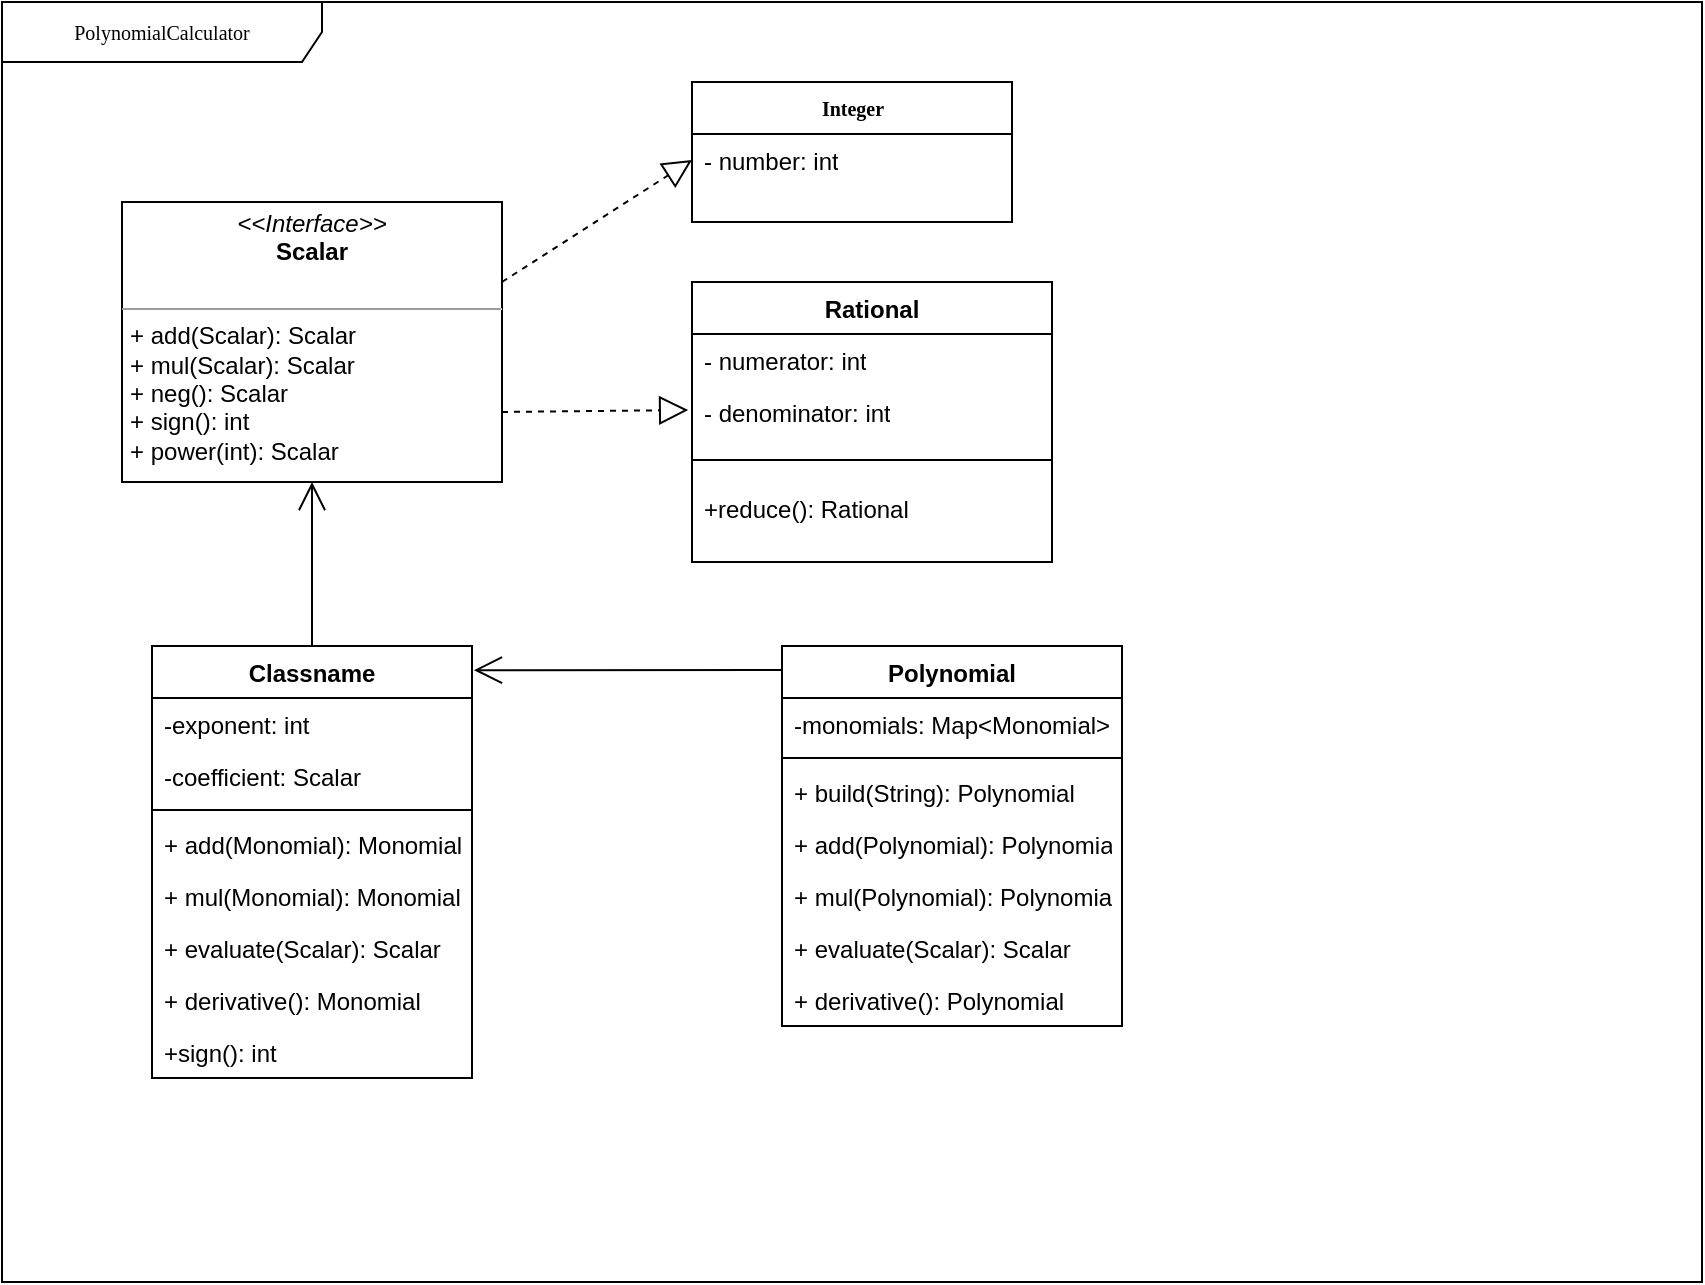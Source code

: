 <mxfile version="17.4.6" type="github">
  <diagram name="Page-1" id="c4acf3e9-155e-7222-9cf6-157b1a14988f">
    <mxGraphModel dx="1422" dy="762" grid="1" gridSize="10" guides="1" tooltips="1" connect="1" arrows="1" fold="1" page="1" pageScale="1" pageWidth="850" pageHeight="1100" background="none" math="0" shadow="0">
      <root>
        <mxCell id="0" />
        <mxCell id="1" parent="0" />
        <mxCell id="17acba5748e5396b-1" value="PolynomialCalculator" style="shape=umlFrame;whiteSpace=wrap;html=1;rounded=0;shadow=0;comic=0;labelBackgroundColor=none;strokeWidth=1;fontFamily=Verdana;fontSize=10;align=center;width=160;height=30;" parent="1" vertex="1">
          <mxGeometry width="850" height="640" as="geometry" />
        </mxCell>
        <mxCell id="17acba5748e5396b-20" value="&lt;b&gt;Integer&lt;/b&gt;" style="swimlane;html=1;fontStyle=0;childLayout=stackLayout;horizontal=1;startSize=26;fillColor=none;horizontalStack=0;resizeParent=1;resizeLast=0;collapsible=1;marginBottom=0;swimlaneFillColor=#ffffff;rounded=0;shadow=0;comic=0;labelBackgroundColor=none;strokeWidth=1;fontFamily=Verdana;fontSize=10;align=center;" parent="1" vertex="1">
          <mxGeometry x="345" y="40" width="160" height="70" as="geometry" />
        </mxCell>
        <mxCell id="17acba5748e5396b-21" value="- number: int" style="text;html=1;strokeColor=none;fillColor=none;align=left;verticalAlign=top;spacingLeft=4;spacingRight=4;whiteSpace=wrap;overflow=hidden;rotatable=0;points=[[0,0.5],[1,0.5]];portConstraint=eastwest;" parent="17acba5748e5396b-20" vertex="1">
          <mxGeometry y="26" width="160" height="26" as="geometry" />
        </mxCell>
        <mxCell id="5d2195bd80daf111-18" value="&lt;p style=&quot;margin: 0px ; margin-top: 4px ; text-align: center&quot;&gt;&lt;i&gt;&amp;lt;&amp;lt;Interface&amp;gt;&amp;gt;&lt;/i&gt;&lt;br&gt;&lt;b&gt;Scalar&lt;/b&gt;&lt;/p&gt;&lt;p style=&quot;margin: 0px ; margin-left: 4px&quot;&gt;&lt;br&gt;&lt;/p&gt;&lt;hr size=&quot;1&quot;&gt;&lt;p style=&quot;margin: 0px ; margin-left: 4px&quot;&gt;+ add(Scalar): Scalar&lt;br&gt;+ mul(Scalar): Scalar&lt;br&gt;&lt;/p&gt;&lt;p style=&quot;margin: 0px ; margin-left: 4px&quot;&gt;+ neg(): Scalar&lt;br&gt;&lt;/p&gt;&lt;p style=&quot;margin: 0px ; margin-left: 4px&quot;&gt;+ sign(): int&lt;br&gt;&lt;/p&gt;&lt;p style=&quot;margin: 0px ; margin-left: 4px&quot;&gt;+ power(int): Scalar&lt;br&gt;&lt;/p&gt;" style="verticalAlign=top;align=left;overflow=fill;fontSize=12;fontFamily=Helvetica;html=1;rounded=0;shadow=0;comic=0;labelBackgroundColor=none;strokeWidth=1" parent="1" vertex="1">
          <mxGeometry x="60" y="100" width="190" height="140" as="geometry" />
        </mxCell>
        <mxCell id="l4xzvSQvJvRv7A4L28Zz-1" value="" style="endArrow=block;dashed=1;endFill=0;endSize=12;html=1;rounded=0;entryX=0;entryY=0.5;entryDx=0;entryDy=0;" edge="1" parent="1" target="17acba5748e5396b-21">
          <mxGeometry width="160" relative="1" as="geometry">
            <mxPoint x="250" y="140" as="sourcePoint" />
            <mxPoint x="410" y="140" as="targetPoint" />
            <Array as="points" />
          </mxGeometry>
        </mxCell>
        <mxCell id="l4xzvSQvJvRv7A4L28Zz-2" value="" style="endArrow=block;dashed=1;endFill=0;endSize=12;html=1;rounded=0;entryX=-0.012;entryY=-0.077;entryDx=0;entryDy=0;entryPerimeter=0;exitX=1;exitY=0.75;exitDx=0;exitDy=0;" edge="1" parent="1" source="5d2195bd80daf111-18">
          <mxGeometry width="160" relative="1" as="geometry">
            <mxPoint x="260" y="150" as="sourcePoint" />
            <mxPoint x="343.08" y="203.998" as="targetPoint" />
            <Array as="points" />
          </mxGeometry>
        </mxCell>
        <mxCell id="l4xzvSQvJvRv7A4L28Zz-4" value="Rational" style="swimlane;fontStyle=1;align=center;verticalAlign=top;childLayout=stackLayout;horizontal=1;startSize=26;horizontalStack=0;resizeParent=1;resizeParentMax=0;resizeLast=0;collapsible=1;marginBottom=0;" vertex="1" parent="1">
          <mxGeometry x="345" y="140" width="180" height="140" as="geometry">
            <mxRectangle x="520" y="190" width="80" height="26" as="alternateBounds" />
          </mxGeometry>
        </mxCell>
        <mxCell id="l4xzvSQvJvRv7A4L28Zz-8" value="- numerator: int" style="text;html=1;strokeColor=none;fillColor=none;align=left;verticalAlign=top;spacingLeft=4;spacingRight=4;whiteSpace=wrap;overflow=hidden;rotatable=0;points=[[0,0.5],[1,0.5]];portConstraint=eastwest;" vertex="1" parent="l4xzvSQvJvRv7A4L28Zz-4">
          <mxGeometry y="26" width="180" height="26" as="geometry" />
        </mxCell>
        <mxCell id="l4xzvSQvJvRv7A4L28Zz-10" value="-&amp;nbsp;denominator: int" style="text;html=1;strokeColor=none;fillColor=none;align=left;verticalAlign=top;spacingLeft=4;spacingRight=4;whiteSpace=wrap;overflow=hidden;rotatable=0;points=[[0,0.5],[1,0.5]];portConstraint=eastwest;" vertex="1" parent="l4xzvSQvJvRv7A4L28Zz-4">
          <mxGeometry y="52" width="180" height="26" as="geometry" />
        </mxCell>
        <mxCell id="l4xzvSQvJvRv7A4L28Zz-6" value="" style="line;strokeWidth=1;fillColor=none;align=left;verticalAlign=middle;spacingTop=-1;spacingLeft=3;spacingRight=3;rotatable=0;labelPosition=right;points=[];portConstraint=eastwest;" vertex="1" parent="l4xzvSQvJvRv7A4L28Zz-4">
          <mxGeometry y="78" width="180" height="22" as="geometry" />
        </mxCell>
        <mxCell id="l4xzvSQvJvRv7A4L28Zz-7" value="+reduce(): Rational " style="text;strokeColor=none;fillColor=none;align=left;verticalAlign=top;spacingLeft=4;spacingRight=4;overflow=hidden;rotatable=0;points=[[0,0.5],[1,0.5]];portConstraint=eastwest;" vertex="1" parent="l4xzvSQvJvRv7A4L28Zz-4">
          <mxGeometry y="100" width="180" height="40" as="geometry" />
        </mxCell>
        <mxCell id="l4xzvSQvJvRv7A4L28Zz-28" value="Classname" style="swimlane;fontStyle=1;align=center;verticalAlign=top;childLayout=stackLayout;horizontal=1;startSize=26;horizontalStack=0;resizeParent=1;resizeParentMax=0;resizeLast=0;collapsible=1;marginBottom=0;" vertex="1" parent="1">
          <mxGeometry x="75" y="322" width="160" height="216" as="geometry" />
        </mxCell>
        <mxCell id="l4xzvSQvJvRv7A4L28Zz-29" value="-exponent: int&#xa;" style="text;strokeColor=none;fillColor=none;align=left;verticalAlign=top;spacingLeft=4;spacingRight=4;overflow=hidden;rotatable=0;points=[[0,0.5],[1,0.5]];portConstraint=eastwest;" vertex="1" parent="l4xzvSQvJvRv7A4L28Zz-28">
          <mxGeometry y="26" width="160" height="26" as="geometry" />
        </mxCell>
        <mxCell id="l4xzvSQvJvRv7A4L28Zz-34" value="-coefficient: Scalar" style="text;strokeColor=none;fillColor=none;align=left;verticalAlign=top;spacingLeft=4;spacingRight=4;overflow=hidden;rotatable=0;points=[[0,0.5],[1,0.5]];portConstraint=eastwest;" vertex="1" parent="l4xzvSQvJvRv7A4L28Zz-28">
          <mxGeometry y="52" width="160" height="26" as="geometry" />
        </mxCell>
        <mxCell id="l4xzvSQvJvRv7A4L28Zz-30" value="" style="line;strokeWidth=1;fillColor=none;align=left;verticalAlign=middle;spacingTop=-1;spacingLeft=3;spacingRight=3;rotatable=0;labelPosition=right;points=[];portConstraint=eastwest;" vertex="1" parent="l4xzvSQvJvRv7A4L28Zz-28">
          <mxGeometry y="78" width="160" height="8" as="geometry" />
        </mxCell>
        <mxCell id="l4xzvSQvJvRv7A4L28Zz-31" value="+ add(Monomial): Monomial" style="text;strokeColor=none;fillColor=none;align=left;verticalAlign=top;spacingLeft=4;spacingRight=4;overflow=hidden;rotatable=0;points=[[0,0.5],[1,0.5]];portConstraint=eastwest;" vertex="1" parent="l4xzvSQvJvRv7A4L28Zz-28">
          <mxGeometry y="86" width="160" height="26" as="geometry" />
        </mxCell>
        <mxCell id="l4xzvSQvJvRv7A4L28Zz-42" value="+ mul(Monomial): Monomial" style="text;strokeColor=none;fillColor=none;align=left;verticalAlign=top;spacingLeft=4;spacingRight=4;overflow=hidden;rotatable=0;points=[[0,0.5],[1,0.5]];portConstraint=eastwest;" vertex="1" parent="l4xzvSQvJvRv7A4L28Zz-28">
          <mxGeometry y="112" width="160" height="26" as="geometry" />
        </mxCell>
        <mxCell id="l4xzvSQvJvRv7A4L28Zz-43" value="+ evaluate(Scalar): Scalar" style="text;strokeColor=none;fillColor=none;align=left;verticalAlign=top;spacingLeft=4;spacingRight=4;overflow=hidden;rotatable=0;points=[[0,0.5],[1,0.5]];portConstraint=eastwest;" vertex="1" parent="l4xzvSQvJvRv7A4L28Zz-28">
          <mxGeometry y="138" width="160" height="26" as="geometry" />
        </mxCell>
        <mxCell id="l4xzvSQvJvRv7A4L28Zz-44" value="+ derivative(): Monomial" style="text;strokeColor=none;fillColor=none;align=left;verticalAlign=top;spacingLeft=4;spacingRight=4;overflow=hidden;rotatable=0;points=[[0,0.5],[1,0.5]];portConstraint=eastwest;" vertex="1" parent="l4xzvSQvJvRv7A4L28Zz-28">
          <mxGeometry y="164" width="160" height="26" as="geometry" />
        </mxCell>
        <mxCell id="l4xzvSQvJvRv7A4L28Zz-45" value="+sign(): int" style="text;strokeColor=none;fillColor=none;align=left;verticalAlign=top;spacingLeft=4;spacingRight=4;overflow=hidden;rotatable=0;points=[[0,0.5],[1,0.5]];portConstraint=eastwest;" vertex="1" parent="l4xzvSQvJvRv7A4L28Zz-28">
          <mxGeometry y="190" width="160" height="26" as="geometry" />
        </mxCell>
        <mxCell id="l4xzvSQvJvRv7A4L28Zz-46" value="Polynomial" style="swimlane;fontStyle=1;align=center;verticalAlign=top;childLayout=stackLayout;horizontal=1;startSize=26;horizontalStack=0;resizeParent=1;resizeParentMax=0;resizeLast=0;collapsible=1;marginBottom=0;" vertex="1" parent="1">
          <mxGeometry x="390" y="322" width="170" height="190" as="geometry" />
        </mxCell>
        <mxCell id="l4xzvSQvJvRv7A4L28Zz-47" value="-monomials: Map&lt;Monomial&gt;" style="text;strokeColor=none;fillColor=none;align=left;verticalAlign=top;spacingLeft=4;spacingRight=4;overflow=hidden;rotatable=0;points=[[0,0.5],[1,0.5]];portConstraint=eastwest;" vertex="1" parent="l4xzvSQvJvRv7A4L28Zz-46">
          <mxGeometry y="26" width="170" height="26" as="geometry" />
        </mxCell>
        <mxCell id="l4xzvSQvJvRv7A4L28Zz-49" value="" style="line;strokeWidth=1;fillColor=none;align=left;verticalAlign=middle;spacingTop=-1;spacingLeft=3;spacingRight=3;rotatable=0;labelPosition=right;points=[];portConstraint=eastwest;" vertex="1" parent="l4xzvSQvJvRv7A4L28Zz-46">
          <mxGeometry y="52" width="170" height="8" as="geometry" />
        </mxCell>
        <mxCell id="l4xzvSQvJvRv7A4L28Zz-50" value="+ build(String): Polynomial" style="text;strokeColor=none;fillColor=none;align=left;verticalAlign=top;spacingLeft=4;spacingRight=4;overflow=hidden;rotatable=0;points=[[0,0.5],[1,0.5]];portConstraint=eastwest;" vertex="1" parent="l4xzvSQvJvRv7A4L28Zz-46">
          <mxGeometry y="60" width="170" height="26" as="geometry" />
        </mxCell>
        <mxCell id="l4xzvSQvJvRv7A4L28Zz-55" value="+ add(Polynomial): Polynomial" style="text;strokeColor=none;fillColor=none;align=left;verticalAlign=top;spacingLeft=4;spacingRight=4;overflow=hidden;rotatable=0;points=[[0,0.5],[1,0.5]];portConstraint=eastwest;" vertex="1" parent="l4xzvSQvJvRv7A4L28Zz-46">
          <mxGeometry y="86" width="170" height="26" as="geometry" />
        </mxCell>
        <mxCell id="l4xzvSQvJvRv7A4L28Zz-51" value="+ mul(Polynomial): Polynomial" style="text;strokeColor=none;fillColor=none;align=left;verticalAlign=top;spacingLeft=4;spacingRight=4;overflow=hidden;rotatable=0;points=[[0,0.5],[1,0.5]];portConstraint=eastwest;" vertex="1" parent="l4xzvSQvJvRv7A4L28Zz-46">
          <mxGeometry y="112" width="170" height="26" as="geometry" />
        </mxCell>
        <mxCell id="l4xzvSQvJvRv7A4L28Zz-52" value="+ evaluate(Scalar): Scalar" style="text;strokeColor=none;fillColor=none;align=left;verticalAlign=top;spacingLeft=4;spacingRight=4;overflow=hidden;rotatable=0;points=[[0,0.5],[1,0.5]];portConstraint=eastwest;" vertex="1" parent="l4xzvSQvJvRv7A4L28Zz-46">
          <mxGeometry y="138" width="170" height="26" as="geometry" />
        </mxCell>
        <mxCell id="l4xzvSQvJvRv7A4L28Zz-53" value="+ derivative(): Polynomial" style="text;strokeColor=none;fillColor=none;align=left;verticalAlign=top;spacingLeft=4;spacingRight=4;overflow=hidden;rotatable=0;points=[[0,0.5],[1,0.5]];portConstraint=eastwest;" vertex="1" parent="l4xzvSQvJvRv7A4L28Zz-46">
          <mxGeometry y="164" width="170" height="26" as="geometry" />
        </mxCell>
        <mxCell id="l4xzvSQvJvRv7A4L28Zz-32" value="" style="endArrow=open;endFill=1;endSize=12;html=1;rounded=0;exitX=0.5;exitY=0;exitDx=0;exitDy=0;entryX=0.5;entryY=1;entryDx=0;entryDy=0;" edge="1" parent="1" source="l4xzvSQvJvRv7A4L28Zz-28" target="5d2195bd80daf111-18">
          <mxGeometry width="160" relative="1" as="geometry">
            <mxPoint x="70" y="280" as="sourcePoint" />
            <mxPoint x="230" y="280" as="targetPoint" />
          </mxGeometry>
        </mxCell>
        <mxCell id="l4xzvSQvJvRv7A4L28Zz-56" value="" style="endArrow=open;endFill=1;endSize=12;html=1;rounded=0;exitX=0;exitY=0.063;exitDx=0;exitDy=0;entryX=1.006;entryY=0.056;entryDx=0;entryDy=0;entryPerimeter=0;exitPerimeter=0;" edge="1" parent="1" source="l4xzvSQvJvRv7A4L28Zz-46" target="l4xzvSQvJvRv7A4L28Zz-28">
          <mxGeometry width="160" relative="1" as="geometry">
            <mxPoint x="249" y="492" as="sourcePoint" />
            <mxPoint x="230" y="390" as="targetPoint" />
          </mxGeometry>
        </mxCell>
      </root>
    </mxGraphModel>
  </diagram>
</mxfile>
